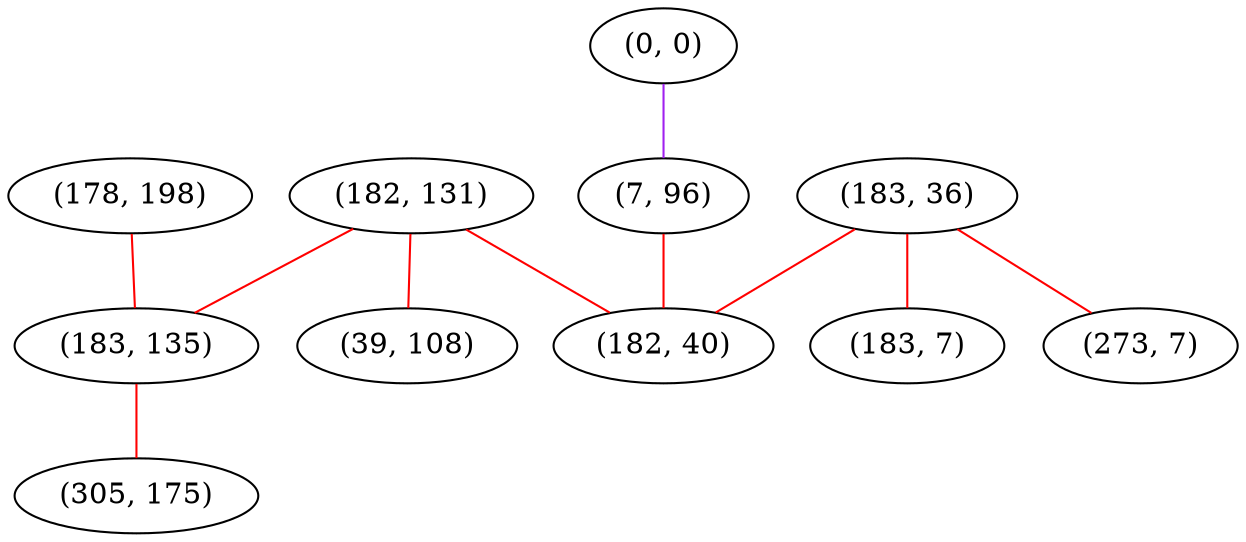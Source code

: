 graph "" {
"(182, 131)";
"(183, 36)";
"(0, 0)";
"(7, 96)";
"(273, 7)";
"(39, 108)";
"(183, 7)";
"(178, 198)";
"(182, 40)";
"(183, 135)";
"(305, 175)";
"(182, 131)" -- "(39, 108)"  [color=red, key=0, weight=1];
"(182, 131)" -- "(182, 40)"  [color=red, key=0, weight=1];
"(182, 131)" -- "(183, 135)"  [color=red, key=0, weight=1];
"(183, 36)" -- "(183, 7)"  [color=red, key=0, weight=1];
"(183, 36)" -- "(182, 40)"  [color=red, key=0, weight=1];
"(183, 36)" -- "(273, 7)"  [color=red, key=0, weight=1];
"(0, 0)" -- "(7, 96)"  [color=purple, key=0, weight=4];
"(7, 96)" -- "(182, 40)"  [color=red, key=0, weight=1];
"(178, 198)" -- "(183, 135)"  [color=red, key=0, weight=1];
"(183, 135)" -- "(305, 175)"  [color=red, key=0, weight=1];
}
